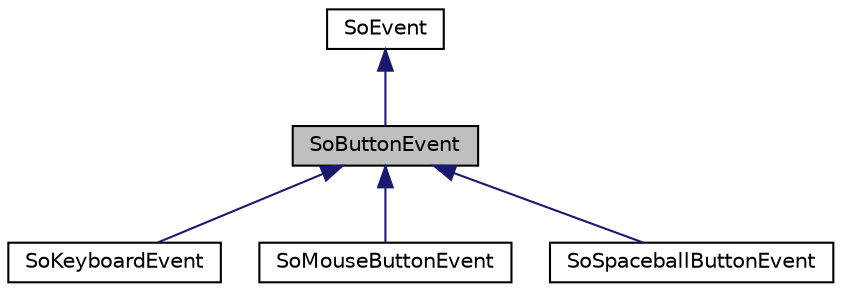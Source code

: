 digraph "SoButtonEvent"
{
 // LATEX_PDF_SIZE
  edge [fontname="Helvetica",fontsize="10",labelfontname="Helvetica",labelfontsize="10"];
  node [fontname="Helvetica",fontsize="10",shape=record];
  Node1 [label="SoButtonEvent",height=0.2,width=0.4,color="black", fillcolor="grey75", style="filled", fontcolor="black",tooltip="The SoButtonEvent class is the base class for all button events."];
  Node2 -> Node1 [dir="back",color="midnightblue",fontsize="10",style="solid",fontname="Helvetica"];
  Node2 [label="SoEvent",height=0.2,width=0.4,color="black", fillcolor="white", style="filled",URL="$classSoEvent.html",tooltip="The SoEvent class is the base class for all Coin events."];
  Node1 -> Node3 [dir="back",color="midnightblue",fontsize="10",style="solid",fontname="Helvetica"];
  Node3 [label="SoKeyboardEvent",height=0.2,width=0.4,color="black", fillcolor="white", style="filled",URL="$classSoKeyboardEvent.html",tooltip="The SoKeyboardEvent class contains information about keyboard interaction."];
  Node1 -> Node4 [dir="back",color="midnightblue",fontsize="10",style="solid",fontname="Helvetica"];
  Node4 [label="SoMouseButtonEvent",height=0.2,width=0.4,color="black", fillcolor="white", style="filled",URL="$classSoMouseButtonEvent.html",tooltip="The SoMouseButtonEvent class contains information about mouse button interaction."];
  Node1 -> Node5 [dir="back",color="midnightblue",fontsize="10",style="solid",fontname="Helvetica"];
  Node5 [label="SoSpaceballButtonEvent",height=0.2,width=0.4,color="black", fillcolor="white", style="filled",URL="$classSoSpaceballButtonEvent.html",tooltip="The SoSpaceballButtonEvent class contains information about spaceball button interaction."];
}
